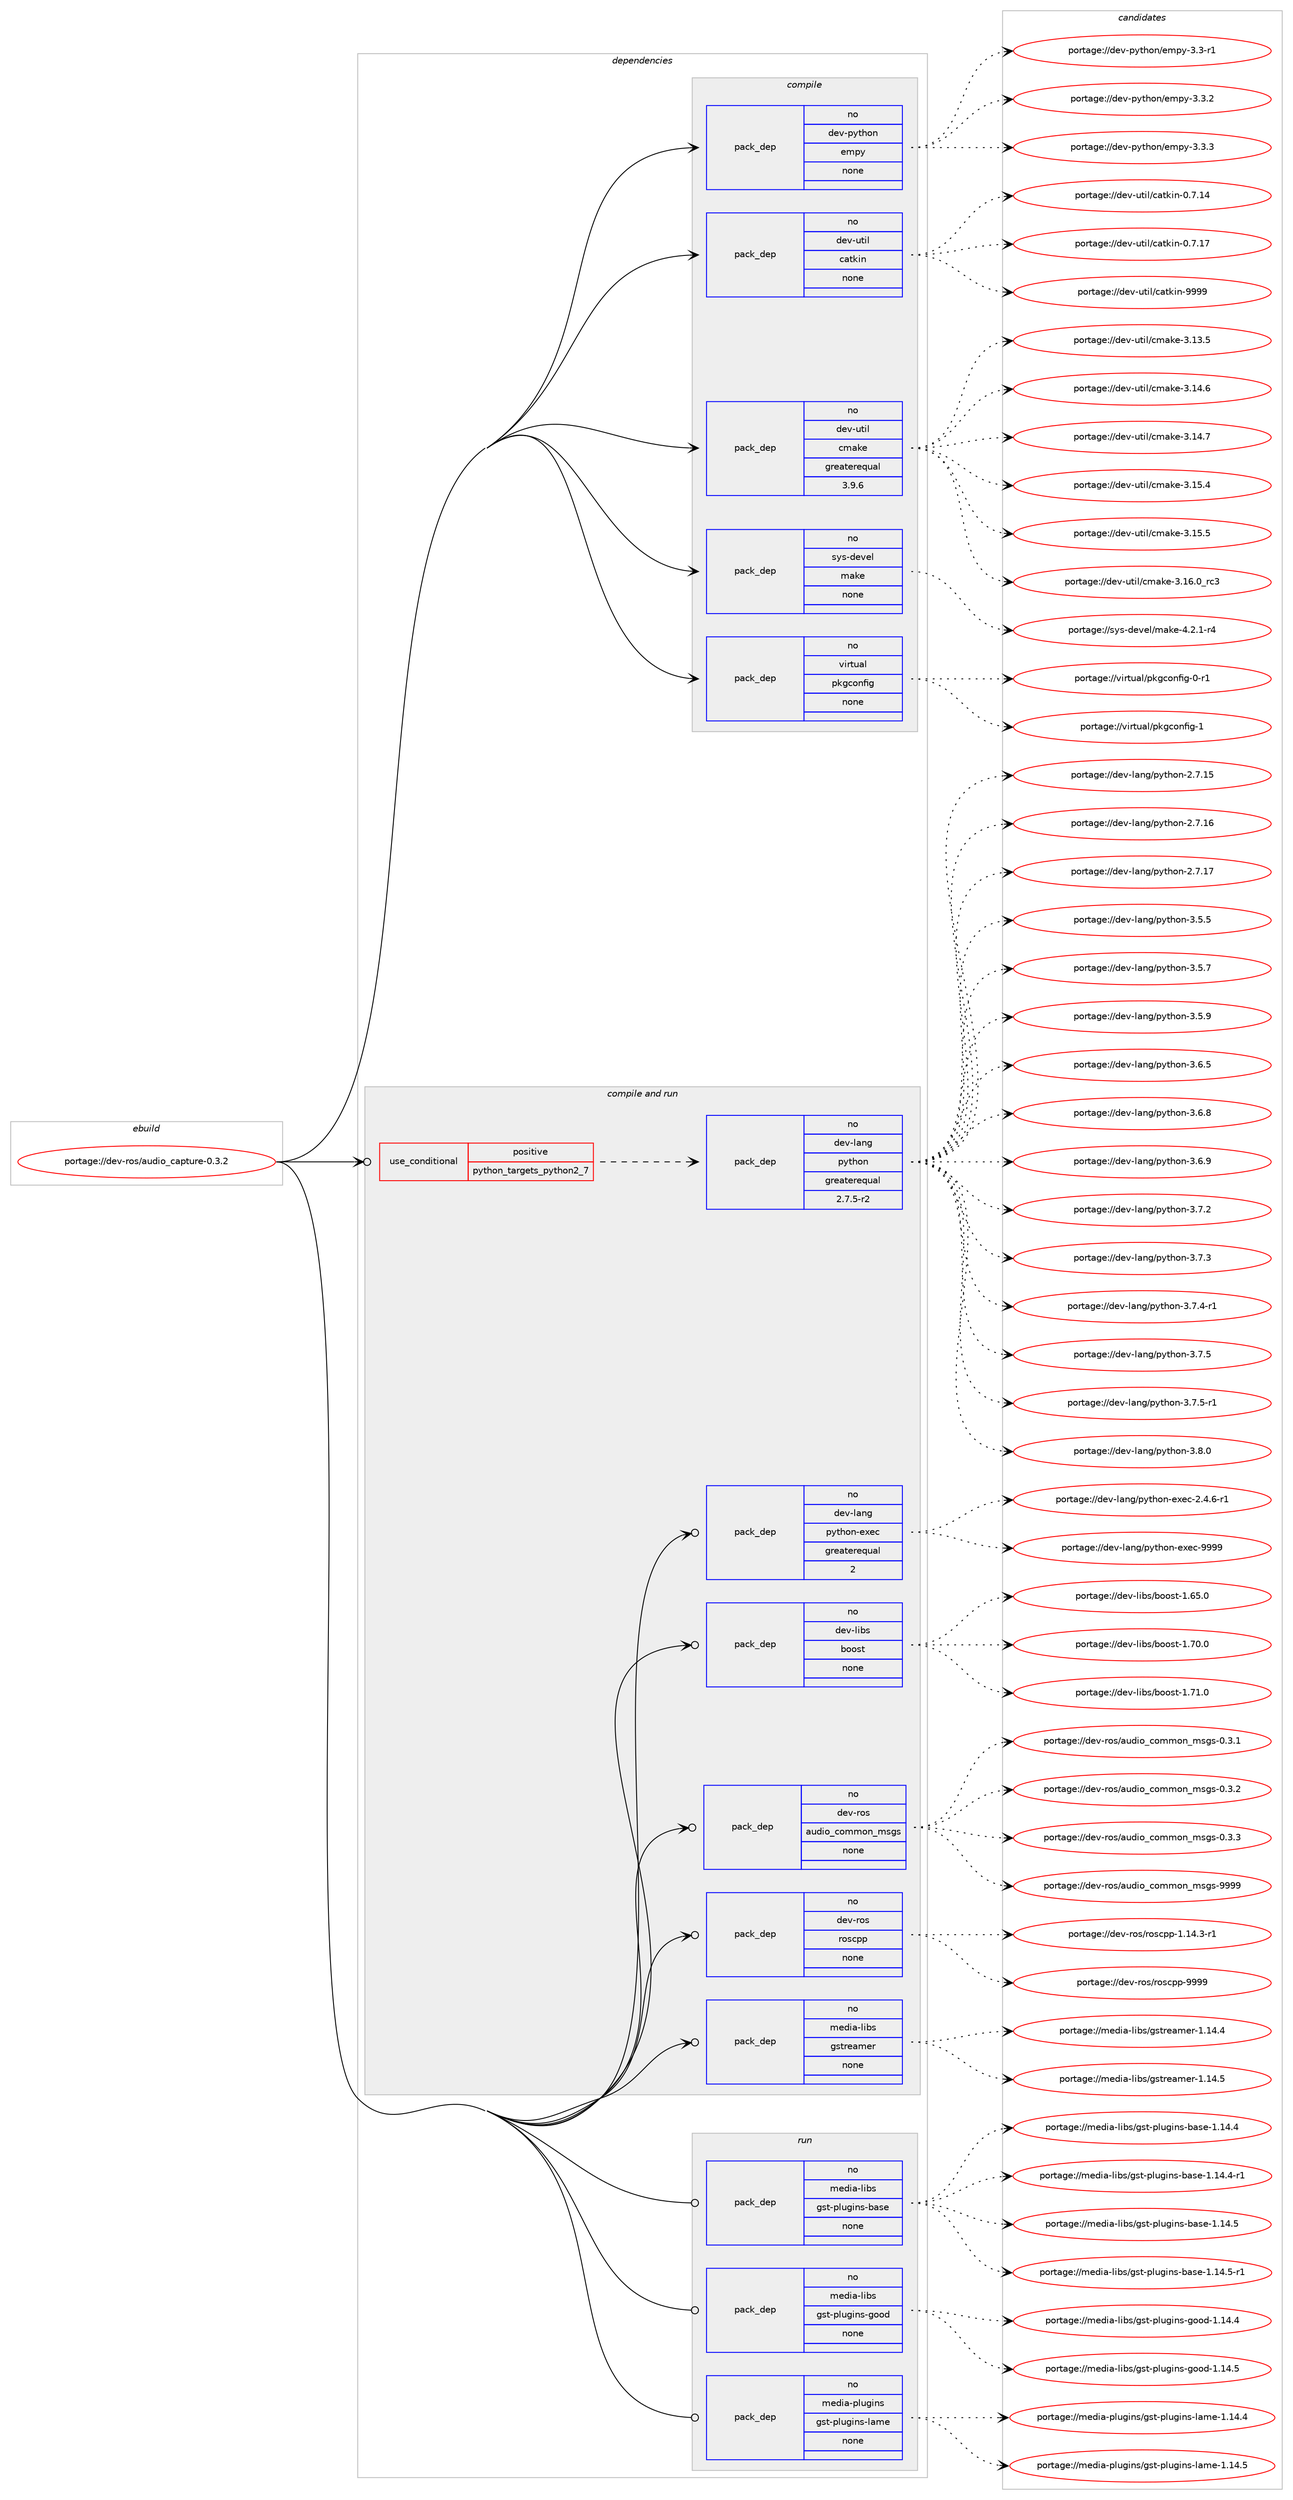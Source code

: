 digraph prolog {

# *************
# Graph options
# *************

newrank=true;
concentrate=true;
compound=true;
graph [rankdir=LR,fontname=Helvetica,fontsize=10,ranksep=1.5];#, ranksep=2.5, nodesep=0.2];
edge  [arrowhead=vee];
node  [fontname=Helvetica,fontsize=10];

# **********
# The ebuild
# **********

subgraph cluster_leftcol {
color=gray;
rank=same;
label=<<i>ebuild</i>>;
id [label="portage://dev-ros/audio_capture-0.3.2", color=red, width=4, href="../dev-ros/audio_capture-0.3.2.svg"];
}

# ****************
# The dependencies
# ****************

subgraph cluster_midcol {
color=gray;
label=<<i>dependencies</i>>;
subgraph cluster_compile {
fillcolor="#eeeeee";
style=filled;
label=<<i>compile</i>>;
subgraph pack137843 {
dependency183239 [label=<<TABLE BORDER="0" CELLBORDER="1" CELLSPACING="0" CELLPADDING="4" WIDTH="220"><TR><TD ROWSPAN="6" CELLPADDING="30">pack_dep</TD></TR><TR><TD WIDTH="110">no</TD></TR><TR><TD>dev-python</TD></TR><TR><TD>empy</TD></TR><TR><TD>none</TD></TR><TR><TD></TD></TR></TABLE>>, shape=none, color=blue];
}
id:e -> dependency183239:w [weight=20,style="solid",arrowhead="vee"];
subgraph pack137844 {
dependency183240 [label=<<TABLE BORDER="0" CELLBORDER="1" CELLSPACING="0" CELLPADDING="4" WIDTH="220"><TR><TD ROWSPAN="6" CELLPADDING="30">pack_dep</TD></TR><TR><TD WIDTH="110">no</TD></TR><TR><TD>dev-util</TD></TR><TR><TD>catkin</TD></TR><TR><TD>none</TD></TR><TR><TD></TD></TR></TABLE>>, shape=none, color=blue];
}
id:e -> dependency183240:w [weight=20,style="solid",arrowhead="vee"];
subgraph pack137845 {
dependency183241 [label=<<TABLE BORDER="0" CELLBORDER="1" CELLSPACING="0" CELLPADDING="4" WIDTH="220"><TR><TD ROWSPAN="6" CELLPADDING="30">pack_dep</TD></TR><TR><TD WIDTH="110">no</TD></TR><TR><TD>dev-util</TD></TR><TR><TD>cmake</TD></TR><TR><TD>greaterequal</TD></TR><TR><TD>3.9.6</TD></TR></TABLE>>, shape=none, color=blue];
}
id:e -> dependency183241:w [weight=20,style="solid",arrowhead="vee"];
subgraph pack137846 {
dependency183242 [label=<<TABLE BORDER="0" CELLBORDER="1" CELLSPACING="0" CELLPADDING="4" WIDTH="220"><TR><TD ROWSPAN="6" CELLPADDING="30">pack_dep</TD></TR><TR><TD WIDTH="110">no</TD></TR><TR><TD>sys-devel</TD></TR><TR><TD>make</TD></TR><TR><TD>none</TD></TR><TR><TD></TD></TR></TABLE>>, shape=none, color=blue];
}
id:e -> dependency183242:w [weight=20,style="solid",arrowhead="vee"];
subgraph pack137847 {
dependency183243 [label=<<TABLE BORDER="0" CELLBORDER="1" CELLSPACING="0" CELLPADDING="4" WIDTH="220"><TR><TD ROWSPAN="6" CELLPADDING="30">pack_dep</TD></TR><TR><TD WIDTH="110">no</TD></TR><TR><TD>virtual</TD></TR><TR><TD>pkgconfig</TD></TR><TR><TD>none</TD></TR><TR><TD></TD></TR></TABLE>>, shape=none, color=blue];
}
id:e -> dependency183243:w [weight=20,style="solid",arrowhead="vee"];
}
subgraph cluster_compileandrun {
fillcolor="#eeeeee";
style=filled;
label=<<i>compile and run</i>>;
subgraph cond41980 {
dependency183244 [label=<<TABLE BORDER="0" CELLBORDER="1" CELLSPACING="0" CELLPADDING="4"><TR><TD ROWSPAN="3" CELLPADDING="10">use_conditional</TD></TR><TR><TD>positive</TD></TR><TR><TD>python_targets_python2_7</TD></TR></TABLE>>, shape=none, color=red];
subgraph pack137848 {
dependency183245 [label=<<TABLE BORDER="0" CELLBORDER="1" CELLSPACING="0" CELLPADDING="4" WIDTH="220"><TR><TD ROWSPAN="6" CELLPADDING="30">pack_dep</TD></TR><TR><TD WIDTH="110">no</TD></TR><TR><TD>dev-lang</TD></TR><TR><TD>python</TD></TR><TR><TD>greaterequal</TD></TR><TR><TD>2.7.5-r2</TD></TR></TABLE>>, shape=none, color=blue];
}
dependency183244:e -> dependency183245:w [weight=20,style="dashed",arrowhead="vee"];
}
id:e -> dependency183244:w [weight=20,style="solid",arrowhead="odotvee"];
subgraph pack137849 {
dependency183246 [label=<<TABLE BORDER="0" CELLBORDER="1" CELLSPACING="0" CELLPADDING="4" WIDTH="220"><TR><TD ROWSPAN="6" CELLPADDING="30">pack_dep</TD></TR><TR><TD WIDTH="110">no</TD></TR><TR><TD>dev-lang</TD></TR><TR><TD>python-exec</TD></TR><TR><TD>greaterequal</TD></TR><TR><TD>2</TD></TR></TABLE>>, shape=none, color=blue];
}
id:e -> dependency183246:w [weight=20,style="solid",arrowhead="odotvee"];
subgraph pack137850 {
dependency183247 [label=<<TABLE BORDER="0" CELLBORDER="1" CELLSPACING="0" CELLPADDING="4" WIDTH="220"><TR><TD ROWSPAN="6" CELLPADDING="30">pack_dep</TD></TR><TR><TD WIDTH="110">no</TD></TR><TR><TD>dev-libs</TD></TR><TR><TD>boost</TD></TR><TR><TD>none</TD></TR><TR><TD></TD></TR></TABLE>>, shape=none, color=blue];
}
id:e -> dependency183247:w [weight=20,style="solid",arrowhead="odotvee"];
subgraph pack137851 {
dependency183248 [label=<<TABLE BORDER="0" CELLBORDER="1" CELLSPACING="0" CELLPADDING="4" WIDTH="220"><TR><TD ROWSPAN="6" CELLPADDING="30">pack_dep</TD></TR><TR><TD WIDTH="110">no</TD></TR><TR><TD>dev-ros</TD></TR><TR><TD>audio_common_msgs</TD></TR><TR><TD>none</TD></TR><TR><TD></TD></TR></TABLE>>, shape=none, color=blue];
}
id:e -> dependency183248:w [weight=20,style="solid",arrowhead="odotvee"];
subgraph pack137852 {
dependency183249 [label=<<TABLE BORDER="0" CELLBORDER="1" CELLSPACING="0" CELLPADDING="4" WIDTH="220"><TR><TD ROWSPAN="6" CELLPADDING="30">pack_dep</TD></TR><TR><TD WIDTH="110">no</TD></TR><TR><TD>dev-ros</TD></TR><TR><TD>roscpp</TD></TR><TR><TD>none</TD></TR><TR><TD></TD></TR></TABLE>>, shape=none, color=blue];
}
id:e -> dependency183249:w [weight=20,style="solid",arrowhead="odotvee"];
subgraph pack137853 {
dependency183250 [label=<<TABLE BORDER="0" CELLBORDER="1" CELLSPACING="0" CELLPADDING="4" WIDTH="220"><TR><TD ROWSPAN="6" CELLPADDING="30">pack_dep</TD></TR><TR><TD WIDTH="110">no</TD></TR><TR><TD>media-libs</TD></TR><TR><TD>gstreamer</TD></TR><TR><TD>none</TD></TR><TR><TD></TD></TR></TABLE>>, shape=none, color=blue];
}
id:e -> dependency183250:w [weight=20,style="solid",arrowhead="odotvee"];
}
subgraph cluster_run {
fillcolor="#eeeeee";
style=filled;
label=<<i>run</i>>;
subgraph pack137854 {
dependency183251 [label=<<TABLE BORDER="0" CELLBORDER="1" CELLSPACING="0" CELLPADDING="4" WIDTH="220"><TR><TD ROWSPAN="6" CELLPADDING="30">pack_dep</TD></TR><TR><TD WIDTH="110">no</TD></TR><TR><TD>media-libs</TD></TR><TR><TD>gst-plugins-base</TD></TR><TR><TD>none</TD></TR><TR><TD></TD></TR></TABLE>>, shape=none, color=blue];
}
id:e -> dependency183251:w [weight=20,style="solid",arrowhead="odot"];
subgraph pack137855 {
dependency183252 [label=<<TABLE BORDER="0" CELLBORDER="1" CELLSPACING="0" CELLPADDING="4" WIDTH="220"><TR><TD ROWSPAN="6" CELLPADDING="30">pack_dep</TD></TR><TR><TD WIDTH="110">no</TD></TR><TR><TD>media-libs</TD></TR><TR><TD>gst-plugins-good</TD></TR><TR><TD>none</TD></TR><TR><TD></TD></TR></TABLE>>, shape=none, color=blue];
}
id:e -> dependency183252:w [weight=20,style="solid",arrowhead="odot"];
subgraph pack137856 {
dependency183253 [label=<<TABLE BORDER="0" CELLBORDER="1" CELLSPACING="0" CELLPADDING="4" WIDTH="220"><TR><TD ROWSPAN="6" CELLPADDING="30">pack_dep</TD></TR><TR><TD WIDTH="110">no</TD></TR><TR><TD>media-plugins</TD></TR><TR><TD>gst-plugins-lame</TD></TR><TR><TD>none</TD></TR><TR><TD></TD></TR></TABLE>>, shape=none, color=blue];
}
id:e -> dependency183253:w [weight=20,style="solid",arrowhead="odot"];
}
}

# **************
# The candidates
# **************

subgraph cluster_choices {
rank=same;
color=gray;
label=<<i>candidates</i>>;

subgraph choice137843 {
color=black;
nodesep=1;
choiceportage1001011184511212111610411111047101109112121455146514511449 [label="portage://dev-python/empy-3.3-r1", color=red, width=4,href="../dev-python/empy-3.3-r1.svg"];
choiceportage1001011184511212111610411111047101109112121455146514650 [label="portage://dev-python/empy-3.3.2", color=red, width=4,href="../dev-python/empy-3.3.2.svg"];
choiceportage1001011184511212111610411111047101109112121455146514651 [label="portage://dev-python/empy-3.3.3", color=red, width=4,href="../dev-python/empy-3.3.3.svg"];
dependency183239:e -> choiceportage1001011184511212111610411111047101109112121455146514511449:w [style=dotted,weight="100"];
dependency183239:e -> choiceportage1001011184511212111610411111047101109112121455146514650:w [style=dotted,weight="100"];
dependency183239:e -> choiceportage1001011184511212111610411111047101109112121455146514651:w [style=dotted,weight="100"];
}
subgraph choice137844 {
color=black;
nodesep=1;
choiceportage1001011184511711610510847999711610710511045484655464952 [label="portage://dev-util/catkin-0.7.14", color=red, width=4,href="../dev-util/catkin-0.7.14.svg"];
choiceportage1001011184511711610510847999711610710511045484655464955 [label="portage://dev-util/catkin-0.7.17", color=red, width=4,href="../dev-util/catkin-0.7.17.svg"];
choiceportage100101118451171161051084799971161071051104557575757 [label="portage://dev-util/catkin-9999", color=red, width=4,href="../dev-util/catkin-9999.svg"];
dependency183240:e -> choiceportage1001011184511711610510847999711610710511045484655464952:w [style=dotted,weight="100"];
dependency183240:e -> choiceportage1001011184511711610510847999711610710511045484655464955:w [style=dotted,weight="100"];
dependency183240:e -> choiceportage100101118451171161051084799971161071051104557575757:w [style=dotted,weight="100"];
}
subgraph choice137845 {
color=black;
nodesep=1;
choiceportage1001011184511711610510847991099710710145514649514653 [label="portage://dev-util/cmake-3.13.5", color=red, width=4,href="../dev-util/cmake-3.13.5.svg"];
choiceportage1001011184511711610510847991099710710145514649524654 [label="portage://dev-util/cmake-3.14.6", color=red, width=4,href="../dev-util/cmake-3.14.6.svg"];
choiceportage1001011184511711610510847991099710710145514649524655 [label="portage://dev-util/cmake-3.14.7", color=red, width=4,href="../dev-util/cmake-3.14.7.svg"];
choiceportage1001011184511711610510847991099710710145514649534652 [label="portage://dev-util/cmake-3.15.4", color=red, width=4,href="../dev-util/cmake-3.15.4.svg"];
choiceportage1001011184511711610510847991099710710145514649534653 [label="portage://dev-util/cmake-3.15.5", color=red, width=4,href="../dev-util/cmake-3.15.5.svg"];
choiceportage1001011184511711610510847991099710710145514649544648951149951 [label="portage://dev-util/cmake-3.16.0_rc3", color=red, width=4,href="../dev-util/cmake-3.16.0_rc3.svg"];
dependency183241:e -> choiceportage1001011184511711610510847991099710710145514649514653:w [style=dotted,weight="100"];
dependency183241:e -> choiceportage1001011184511711610510847991099710710145514649524654:w [style=dotted,weight="100"];
dependency183241:e -> choiceportage1001011184511711610510847991099710710145514649524655:w [style=dotted,weight="100"];
dependency183241:e -> choiceportage1001011184511711610510847991099710710145514649534652:w [style=dotted,weight="100"];
dependency183241:e -> choiceportage1001011184511711610510847991099710710145514649534653:w [style=dotted,weight="100"];
dependency183241:e -> choiceportage1001011184511711610510847991099710710145514649544648951149951:w [style=dotted,weight="100"];
}
subgraph choice137846 {
color=black;
nodesep=1;
choiceportage1151211154510010111810110847109971071014552465046494511452 [label="portage://sys-devel/make-4.2.1-r4", color=red, width=4,href="../sys-devel/make-4.2.1-r4.svg"];
dependency183242:e -> choiceportage1151211154510010111810110847109971071014552465046494511452:w [style=dotted,weight="100"];
}
subgraph choice137847 {
color=black;
nodesep=1;
choiceportage11810511411611797108471121071039911111010210510345484511449 [label="portage://virtual/pkgconfig-0-r1", color=red, width=4,href="../virtual/pkgconfig-0-r1.svg"];
choiceportage1181051141161179710847112107103991111101021051034549 [label="portage://virtual/pkgconfig-1", color=red, width=4,href="../virtual/pkgconfig-1.svg"];
dependency183243:e -> choiceportage11810511411611797108471121071039911111010210510345484511449:w [style=dotted,weight="100"];
dependency183243:e -> choiceportage1181051141161179710847112107103991111101021051034549:w [style=dotted,weight="100"];
}
subgraph choice137848 {
color=black;
nodesep=1;
choiceportage10010111845108971101034711212111610411111045504655464953 [label="portage://dev-lang/python-2.7.15", color=red, width=4,href="../dev-lang/python-2.7.15.svg"];
choiceportage10010111845108971101034711212111610411111045504655464954 [label="portage://dev-lang/python-2.7.16", color=red, width=4,href="../dev-lang/python-2.7.16.svg"];
choiceportage10010111845108971101034711212111610411111045504655464955 [label="portage://dev-lang/python-2.7.17", color=red, width=4,href="../dev-lang/python-2.7.17.svg"];
choiceportage100101118451089711010347112121116104111110455146534653 [label="portage://dev-lang/python-3.5.5", color=red, width=4,href="../dev-lang/python-3.5.5.svg"];
choiceportage100101118451089711010347112121116104111110455146534655 [label="portage://dev-lang/python-3.5.7", color=red, width=4,href="../dev-lang/python-3.5.7.svg"];
choiceportage100101118451089711010347112121116104111110455146534657 [label="portage://dev-lang/python-3.5.9", color=red, width=4,href="../dev-lang/python-3.5.9.svg"];
choiceportage100101118451089711010347112121116104111110455146544653 [label="portage://dev-lang/python-3.6.5", color=red, width=4,href="../dev-lang/python-3.6.5.svg"];
choiceportage100101118451089711010347112121116104111110455146544656 [label="portage://dev-lang/python-3.6.8", color=red, width=4,href="../dev-lang/python-3.6.8.svg"];
choiceportage100101118451089711010347112121116104111110455146544657 [label="portage://dev-lang/python-3.6.9", color=red, width=4,href="../dev-lang/python-3.6.9.svg"];
choiceportage100101118451089711010347112121116104111110455146554650 [label="portage://dev-lang/python-3.7.2", color=red, width=4,href="../dev-lang/python-3.7.2.svg"];
choiceportage100101118451089711010347112121116104111110455146554651 [label="portage://dev-lang/python-3.7.3", color=red, width=4,href="../dev-lang/python-3.7.3.svg"];
choiceportage1001011184510897110103471121211161041111104551465546524511449 [label="portage://dev-lang/python-3.7.4-r1", color=red, width=4,href="../dev-lang/python-3.7.4-r1.svg"];
choiceportage100101118451089711010347112121116104111110455146554653 [label="portage://dev-lang/python-3.7.5", color=red, width=4,href="../dev-lang/python-3.7.5.svg"];
choiceportage1001011184510897110103471121211161041111104551465546534511449 [label="portage://dev-lang/python-3.7.5-r1", color=red, width=4,href="../dev-lang/python-3.7.5-r1.svg"];
choiceportage100101118451089711010347112121116104111110455146564648 [label="portage://dev-lang/python-3.8.0", color=red, width=4,href="../dev-lang/python-3.8.0.svg"];
dependency183245:e -> choiceportage10010111845108971101034711212111610411111045504655464953:w [style=dotted,weight="100"];
dependency183245:e -> choiceportage10010111845108971101034711212111610411111045504655464954:w [style=dotted,weight="100"];
dependency183245:e -> choiceportage10010111845108971101034711212111610411111045504655464955:w [style=dotted,weight="100"];
dependency183245:e -> choiceportage100101118451089711010347112121116104111110455146534653:w [style=dotted,weight="100"];
dependency183245:e -> choiceportage100101118451089711010347112121116104111110455146534655:w [style=dotted,weight="100"];
dependency183245:e -> choiceportage100101118451089711010347112121116104111110455146534657:w [style=dotted,weight="100"];
dependency183245:e -> choiceportage100101118451089711010347112121116104111110455146544653:w [style=dotted,weight="100"];
dependency183245:e -> choiceportage100101118451089711010347112121116104111110455146544656:w [style=dotted,weight="100"];
dependency183245:e -> choiceportage100101118451089711010347112121116104111110455146544657:w [style=dotted,weight="100"];
dependency183245:e -> choiceportage100101118451089711010347112121116104111110455146554650:w [style=dotted,weight="100"];
dependency183245:e -> choiceportage100101118451089711010347112121116104111110455146554651:w [style=dotted,weight="100"];
dependency183245:e -> choiceportage1001011184510897110103471121211161041111104551465546524511449:w [style=dotted,weight="100"];
dependency183245:e -> choiceportage100101118451089711010347112121116104111110455146554653:w [style=dotted,weight="100"];
dependency183245:e -> choiceportage1001011184510897110103471121211161041111104551465546534511449:w [style=dotted,weight="100"];
dependency183245:e -> choiceportage100101118451089711010347112121116104111110455146564648:w [style=dotted,weight="100"];
}
subgraph choice137849 {
color=black;
nodesep=1;
choiceportage10010111845108971101034711212111610411111045101120101994550465246544511449 [label="portage://dev-lang/python-exec-2.4.6-r1", color=red, width=4,href="../dev-lang/python-exec-2.4.6-r1.svg"];
choiceportage10010111845108971101034711212111610411111045101120101994557575757 [label="portage://dev-lang/python-exec-9999", color=red, width=4,href="../dev-lang/python-exec-9999.svg"];
dependency183246:e -> choiceportage10010111845108971101034711212111610411111045101120101994550465246544511449:w [style=dotted,weight="100"];
dependency183246:e -> choiceportage10010111845108971101034711212111610411111045101120101994557575757:w [style=dotted,weight="100"];
}
subgraph choice137850 {
color=black;
nodesep=1;
choiceportage1001011184510810598115479811111111511645494654534648 [label="portage://dev-libs/boost-1.65.0", color=red, width=4,href="../dev-libs/boost-1.65.0.svg"];
choiceportage1001011184510810598115479811111111511645494655484648 [label="portage://dev-libs/boost-1.70.0", color=red, width=4,href="../dev-libs/boost-1.70.0.svg"];
choiceportage1001011184510810598115479811111111511645494655494648 [label="portage://dev-libs/boost-1.71.0", color=red, width=4,href="../dev-libs/boost-1.71.0.svg"];
dependency183247:e -> choiceportage1001011184510810598115479811111111511645494654534648:w [style=dotted,weight="100"];
dependency183247:e -> choiceportage1001011184510810598115479811111111511645494655484648:w [style=dotted,weight="100"];
dependency183247:e -> choiceportage1001011184510810598115479811111111511645494655494648:w [style=dotted,weight="100"];
}
subgraph choice137851 {
color=black;
nodesep=1;
choiceportage100101118451141111154797117100105111959911110910911111095109115103115454846514649 [label="portage://dev-ros/audio_common_msgs-0.3.1", color=red, width=4,href="../dev-ros/audio_common_msgs-0.3.1.svg"];
choiceportage100101118451141111154797117100105111959911110910911111095109115103115454846514650 [label="portage://dev-ros/audio_common_msgs-0.3.2", color=red, width=4,href="../dev-ros/audio_common_msgs-0.3.2.svg"];
choiceportage100101118451141111154797117100105111959911110910911111095109115103115454846514651 [label="portage://dev-ros/audio_common_msgs-0.3.3", color=red, width=4,href="../dev-ros/audio_common_msgs-0.3.3.svg"];
choiceportage1001011184511411111547971171001051119599111109109111110951091151031154557575757 [label="portage://dev-ros/audio_common_msgs-9999", color=red, width=4,href="../dev-ros/audio_common_msgs-9999.svg"];
dependency183248:e -> choiceportage100101118451141111154797117100105111959911110910911111095109115103115454846514649:w [style=dotted,weight="100"];
dependency183248:e -> choiceportage100101118451141111154797117100105111959911110910911111095109115103115454846514650:w [style=dotted,weight="100"];
dependency183248:e -> choiceportage100101118451141111154797117100105111959911110910911111095109115103115454846514651:w [style=dotted,weight="100"];
dependency183248:e -> choiceportage1001011184511411111547971171001051119599111109109111110951091151031154557575757:w [style=dotted,weight="100"];
}
subgraph choice137852 {
color=black;
nodesep=1;
choiceportage100101118451141111154711411111599112112454946495246514511449 [label="portage://dev-ros/roscpp-1.14.3-r1", color=red, width=4,href="../dev-ros/roscpp-1.14.3-r1.svg"];
choiceportage1001011184511411111547114111115991121124557575757 [label="portage://dev-ros/roscpp-9999", color=red, width=4,href="../dev-ros/roscpp-9999.svg"];
dependency183249:e -> choiceportage100101118451141111154711411111599112112454946495246514511449:w [style=dotted,weight="100"];
dependency183249:e -> choiceportage1001011184511411111547114111115991121124557575757:w [style=dotted,weight="100"];
}
subgraph choice137853 {
color=black;
nodesep=1;
choiceportage109101100105974510810598115471031151161141019710910111445494649524652 [label="portage://media-libs/gstreamer-1.14.4", color=red, width=4,href="../media-libs/gstreamer-1.14.4.svg"];
choiceportage109101100105974510810598115471031151161141019710910111445494649524653 [label="portage://media-libs/gstreamer-1.14.5", color=red, width=4,href="../media-libs/gstreamer-1.14.5.svg"];
dependency183250:e -> choiceportage109101100105974510810598115471031151161141019710910111445494649524652:w [style=dotted,weight="100"];
dependency183250:e -> choiceportage109101100105974510810598115471031151161141019710910111445494649524653:w [style=dotted,weight="100"];
}
subgraph choice137854 {
color=black;
nodesep=1;
choiceportage109101100105974510810598115471031151164511210811710310511011545989711510145494649524652 [label="portage://media-libs/gst-plugins-base-1.14.4", color=red, width=4,href="../media-libs/gst-plugins-base-1.14.4.svg"];
choiceportage1091011001059745108105981154710311511645112108117103105110115459897115101454946495246524511449 [label="portage://media-libs/gst-plugins-base-1.14.4-r1", color=red, width=4,href="../media-libs/gst-plugins-base-1.14.4-r1.svg"];
choiceportage109101100105974510810598115471031151164511210811710310511011545989711510145494649524653 [label="portage://media-libs/gst-plugins-base-1.14.5", color=red, width=4,href="../media-libs/gst-plugins-base-1.14.5.svg"];
choiceportage1091011001059745108105981154710311511645112108117103105110115459897115101454946495246534511449 [label="portage://media-libs/gst-plugins-base-1.14.5-r1", color=red, width=4,href="../media-libs/gst-plugins-base-1.14.5-r1.svg"];
dependency183251:e -> choiceportage109101100105974510810598115471031151164511210811710310511011545989711510145494649524652:w [style=dotted,weight="100"];
dependency183251:e -> choiceportage1091011001059745108105981154710311511645112108117103105110115459897115101454946495246524511449:w [style=dotted,weight="100"];
dependency183251:e -> choiceportage109101100105974510810598115471031151164511210811710310511011545989711510145494649524653:w [style=dotted,weight="100"];
dependency183251:e -> choiceportage1091011001059745108105981154710311511645112108117103105110115459897115101454946495246534511449:w [style=dotted,weight="100"];
}
subgraph choice137855 {
color=black;
nodesep=1;
choiceportage10910110010597451081059811547103115116451121081171031051101154510311111110045494649524652 [label="portage://media-libs/gst-plugins-good-1.14.4", color=red, width=4,href="../media-libs/gst-plugins-good-1.14.4.svg"];
choiceportage10910110010597451081059811547103115116451121081171031051101154510311111110045494649524653 [label="portage://media-libs/gst-plugins-good-1.14.5", color=red, width=4,href="../media-libs/gst-plugins-good-1.14.5.svg"];
dependency183252:e -> choiceportage10910110010597451081059811547103115116451121081171031051101154510311111110045494649524652:w [style=dotted,weight="100"];
dependency183252:e -> choiceportage10910110010597451081059811547103115116451121081171031051101154510311111110045494649524653:w [style=dotted,weight="100"];
}
subgraph choice137856 {
color=black;
nodesep=1;
choiceportage10910110010597451121081171031051101154710311511645112108117103105110115451089710910145494649524652 [label="portage://media-plugins/gst-plugins-lame-1.14.4", color=red, width=4,href="../media-plugins/gst-plugins-lame-1.14.4.svg"];
choiceportage10910110010597451121081171031051101154710311511645112108117103105110115451089710910145494649524653 [label="portage://media-plugins/gst-plugins-lame-1.14.5", color=red, width=4,href="../media-plugins/gst-plugins-lame-1.14.5.svg"];
dependency183253:e -> choiceportage10910110010597451121081171031051101154710311511645112108117103105110115451089710910145494649524652:w [style=dotted,weight="100"];
dependency183253:e -> choiceportage10910110010597451121081171031051101154710311511645112108117103105110115451089710910145494649524653:w [style=dotted,weight="100"];
}
}

}
